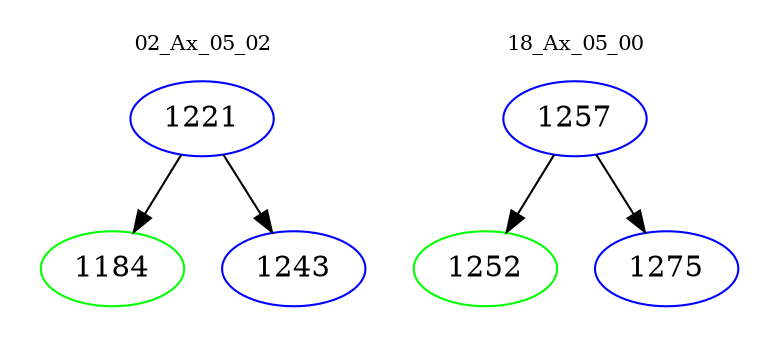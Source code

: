 digraph{
subgraph cluster_0 {
color = white
label = "02_Ax_05_02";
fontsize=10;
T0_1221 [label="1221", color="blue"]
T0_1221 -> T0_1184 [color="black"]
T0_1184 [label="1184", color="green"]
T0_1221 -> T0_1243 [color="black"]
T0_1243 [label="1243", color="blue"]
}
subgraph cluster_1 {
color = white
label = "18_Ax_05_00";
fontsize=10;
T1_1257 [label="1257", color="blue"]
T1_1257 -> T1_1252 [color="black"]
T1_1252 [label="1252", color="green"]
T1_1257 -> T1_1275 [color="black"]
T1_1275 [label="1275", color="blue"]
}
}
